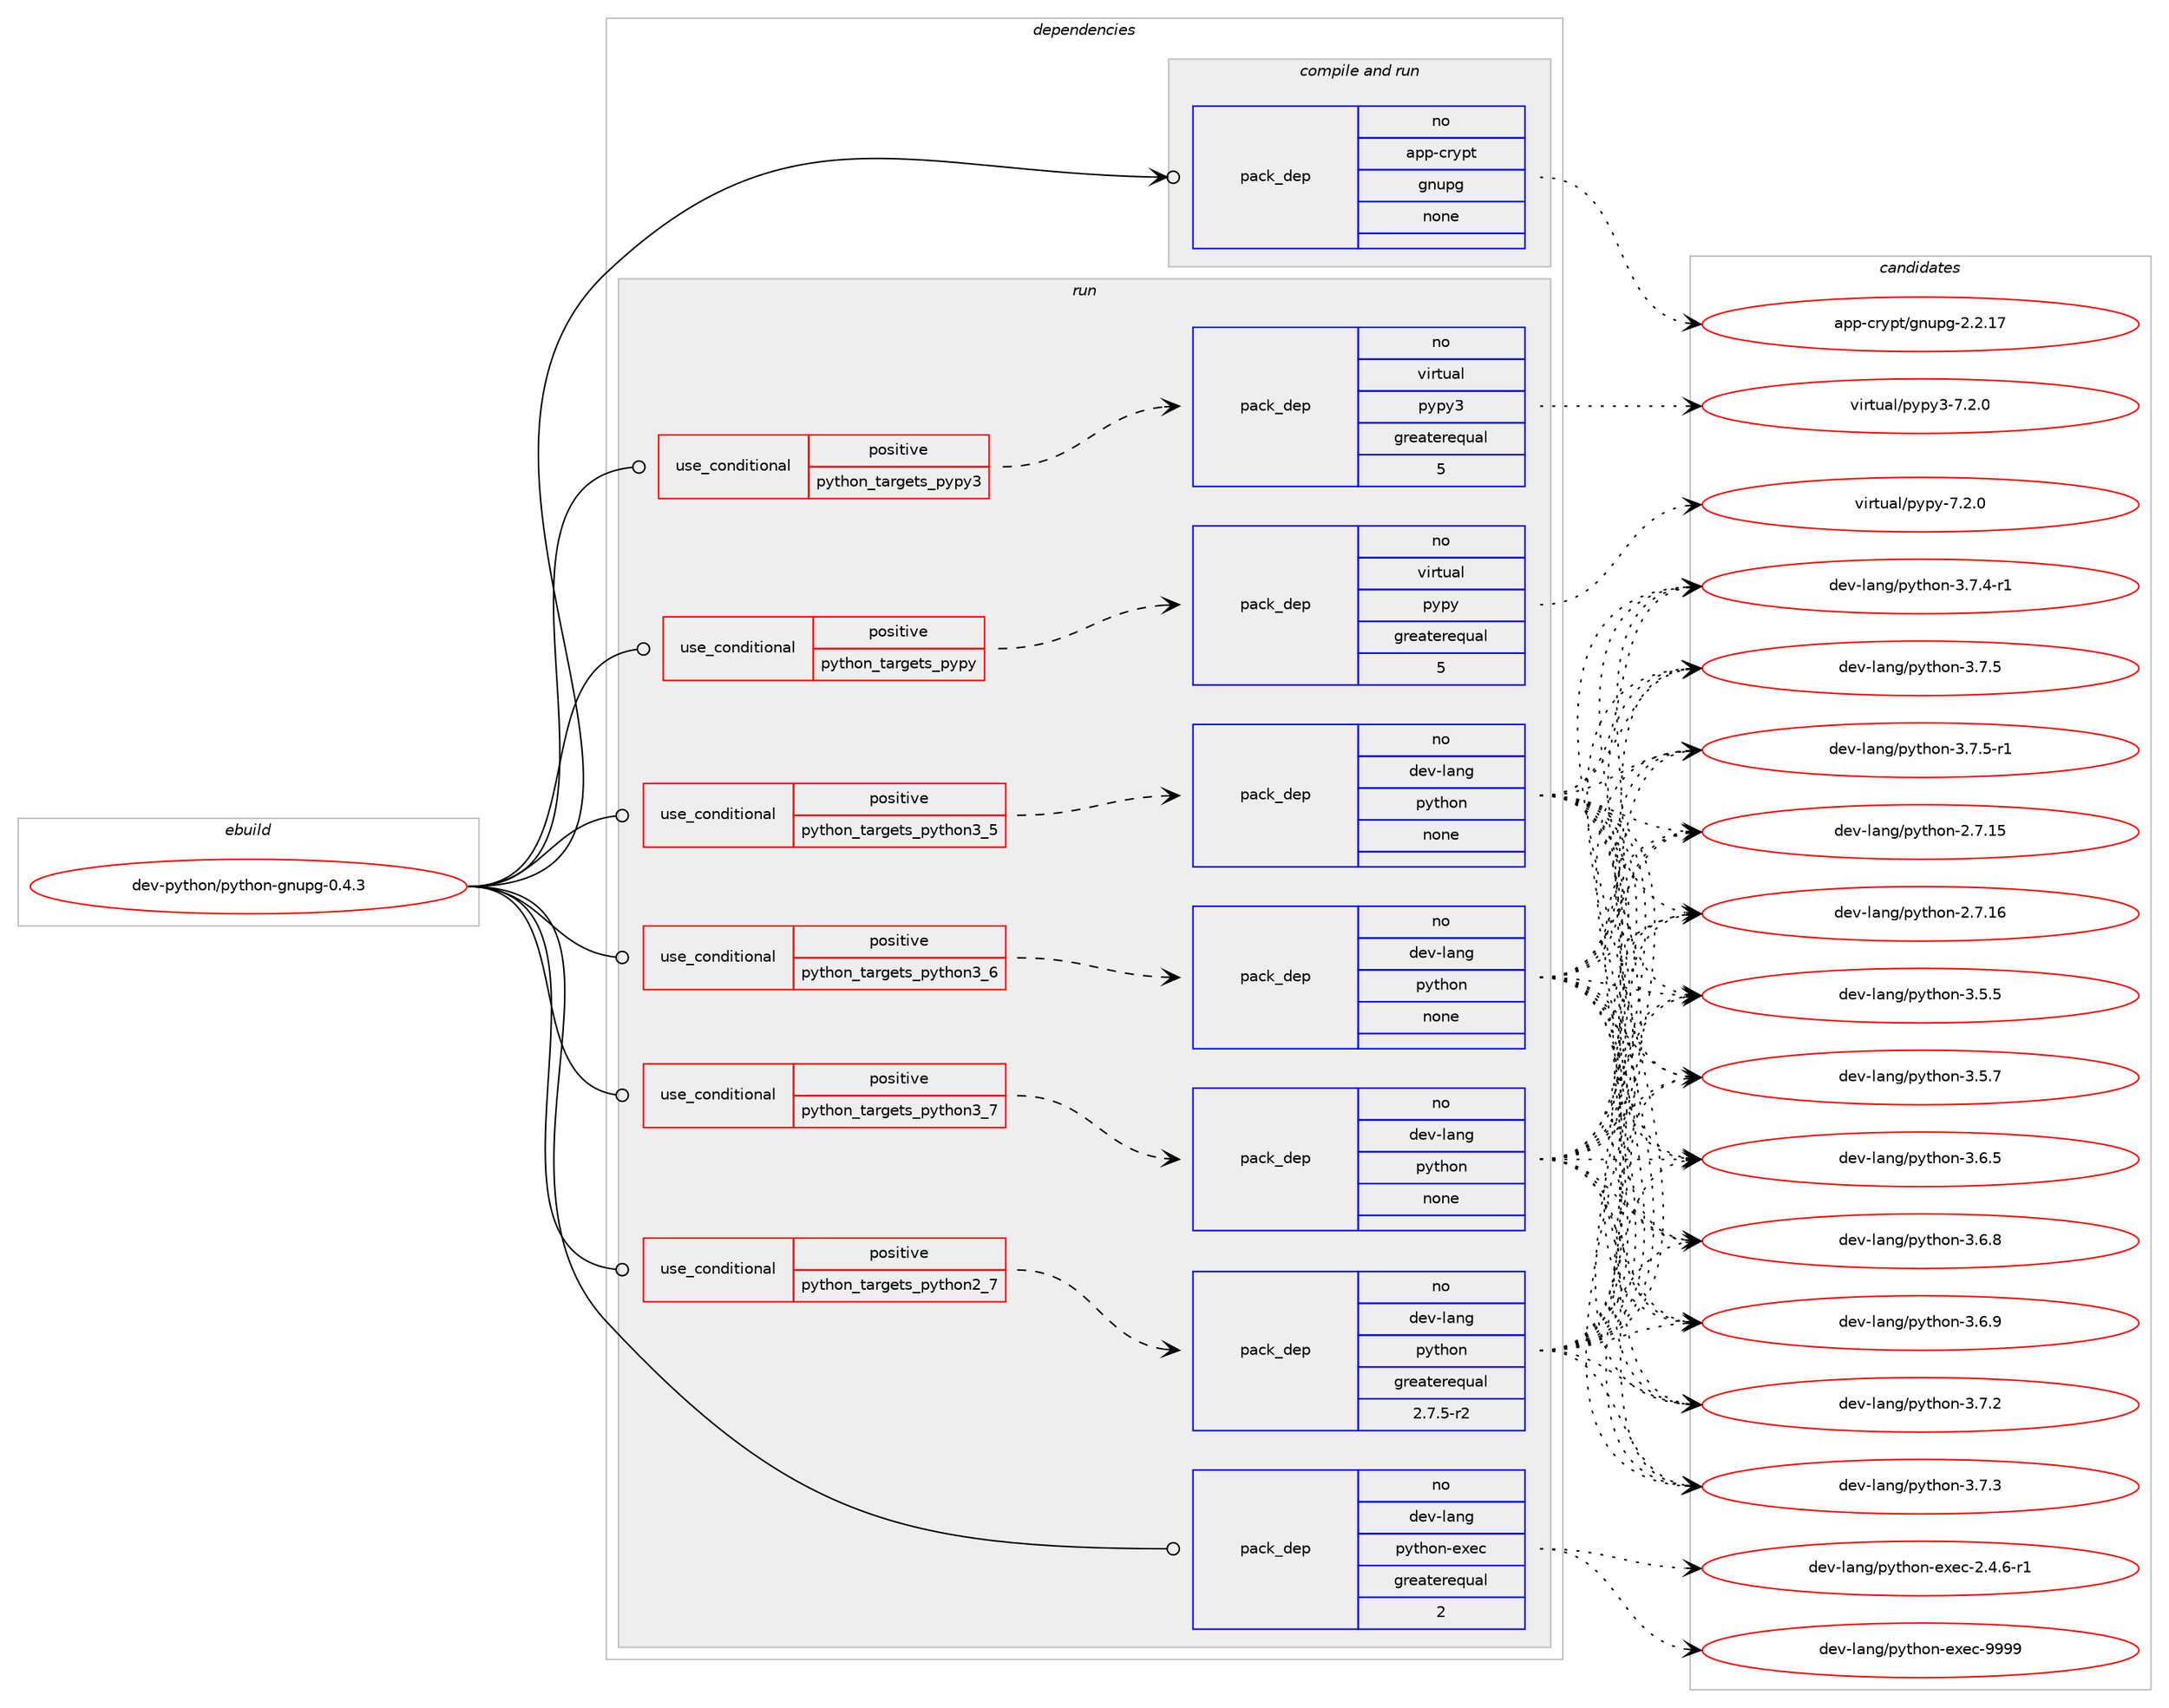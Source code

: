 digraph prolog {

# *************
# Graph options
# *************

newrank=true;
concentrate=true;
compound=true;
graph [rankdir=LR,fontname=Helvetica,fontsize=10,ranksep=1.5];#, ranksep=2.5, nodesep=0.2];
edge  [arrowhead=vee];
node  [fontname=Helvetica,fontsize=10];

# **********
# The ebuild
# **********

subgraph cluster_leftcol {
color=gray;
rank=same;
label=<<i>ebuild</i>>;
id [label="dev-python/python-gnupg-0.4.3", color=red, width=4, href="../dev-python/python-gnupg-0.4.3.svg"];
}

# ****************
# The dependencies
# ****************

subgraph cluster_midcol {
color=gray;
label=<<i>dependencies</i>>;
subgraph cluster_compile {
fillcolor="#eeeeee";
style=filled;
label=<<i>compile</i>>;
}
subgraph cluster_compileandrun {
fillcolor="#eeeeee";
style=filled;
label=<<i>compile and run</i>>;
subgraph pack471702 {
dependency631131 [label=<<TABLE BORDER="0" CELLBORDER="1" CELLSPACING="0" CELLPADDING="4" WIDTH="220"><TR><TD ROWSPAN="6" CELLPADDING="30">pack_dep</TD></TR><TR><TD WIDTH="110">no</TD></TR><TR><TD>app-crypt</TD></TR><TR><TD>gnupg</TD></TR><TR><TD>none</TD></TR><TR><TD></TD></TR></TABLE>>, shape=none, color=blue];
}
id:e -> dependency631131:w [weight=20,style="solid",arrowhead="odotvee"];
}
subgraph cluster_run {
fillcolor="#eeeeee";
style=filled;
label=<<i>run</i>>;
subgraph cond147558 {
dependency631132 [label=<<TABLE BORDER="0" CELLBORDER="1" CELLSPACING="0" CELLPADDING="4"><TR><TD ROWSPAN="3" CELLPADDING="10">use_conditional</TD></TR><TR><TD>positive</TD></TR><TR><TD>python_targets_pypy</TD></TR></TABLE>>, shape=none, color=red];
subgraph pack471703 {
dependency631133 [label=<<TABLE BORDER="0" CELLBORDER="1" CELLSPACING="0" CELLPADDING="4" WIDTH="220"><TR><TD ROWSPAN="6" CELLPADDING="30">pack_dep</TD></TR><TR><TD WIDTH="110">no</TD></TR><TR><TD>virtual</TD></TR><TR><TD>pypy</TD></TR><TR><TD>greaterequal</TD></TR><TR><TD>5</TD></TR></TABLE>>, shape=none, color=blue];
}
dependency631132:e -> dependency631133:w [weight=20,style="dashed",arrowhead="vee"];
}
id:e -> dependency631132:w [weight=20,style="solid",arrowhead="odot"];
subgraph cond147559 {
dependency631134 [label=<<TABLE BORDER="0" CELLBORDER="1" CELLSPACING="0" CELLPADDING="4"><TR><TD ROWSPAN="3" CELLPADDING="10">use_conditional</TD></TR><TR><TD>positive</TD></TR><TR><TD>python_targets_pypy3</TD></TR></TABLE>>, shape=none, color=red];
subgraph pack471704 {
dependency631135 [label=<<TABLE BORDER="0" CELLBORDER="1" CELLSPACING="0" CELLPADDING="4" WIDTH="220"><TR><TD ROWSPAN="6" CELLPADDING="30">pack_dep</TD></TR><TR><TD WIDTH="110">no</TD></TR><TR><TD>virtual</TD></TR><TR><TD>pypy3</TD></TR><TR><TD>greaterequal</TD></TR><TR><TD>5</TD></TR></TABLE>>, shape=none, color=blue];
}
dependency631134:e -> dependency631135:w [weight=20,style="dashed",arrowhead="vee"];
}
id:e -> dependency631134:w [weight=20,style="solid",arrowhead="odot"];
subgraph cond147560 {
dependency631136 [label=<<TABLE BORDER="0" CELLBORDER="1" CELLSPACING="0" CELLPADDING="4"><TR><TD ROWSPAN="3" CELLPADDING="10">use_conditional</TD></TR><TR><TD>positive</TD></TR><TR><TD>python_targets_python2_7</TD></TR></TABLE>>, shape=none, color=red];
subgraph pack471705 {
dependency631137 [label=<<TABLE BORDER="0" CELLBORDER="1" CELLSPACING="0" CELLPADDING="4" WIDTH="220"><TR><TD ROWSPAN="6" CELLPADDING="30">pack_dep</TD></TR><TR><TD WIDTH="110">no</TD></TR><TR><TD>dev-lang</TD></TR><TR><TD>python</TD></TR><TR><TD>greaterequal</TD></TR><TR><TD>2.7.5-r2</TD></TR></TABLE>>, shape=none, color=blue];
}
dependency631136:e -> dependency631137:w [weight=20,style="dashed",arrowhead="vee"];
}
id:e -> dependency631136:w [weight=20,style="solid",arrowhead="odot"];
subgraph cond147561 {
dependency631138 [label=<<TABLE BORDER="0" CELLBORDER="1" CELLSPACING="0" CELLPADDING="4"><TR><TD ROWSPAN="3" CELLPADDING="10">use_conditional</TD></TR><TR><TD>positive</TD></TR><TR><TD>python_targets_python3_5</TD></TR></TABLE>>, shape=none, color=red];
subgraph pack471706 {
dependency631139 [label=<<TABLE BORDER="0" CELLBORDER="1" CELLSPACING="0" CELLPADDING="4" WIDTH="220"><TR><TD ROWSPAN="6" CELLPADDING="30">pack_dep</TD></TR><TR><TD WIDTH="110">no</TD></TR><TR><TD>dev-lang</TD></TR><TR><TD>python</TD></TR><TR><TD>none</TD></TR><TR><TD></TD></TR></TABLE>>, shape=none, color=blue];
}
dependency631138:e -> dependency631139:w [weight=20,style="dashed",arrowhead="vee"];
}
id:e -> dependency631138:w [weight=20,style="solid",arrowhead="odot"];
subgraph cond147562 {
dependency631140 [label=<<TABLE BORDER="0" CELLBORDER="1" CELLSPACING="0" CELLPADDING="4"><TR><TD ROWSPAN="3" CELLPADDING="10">use_conditional</TD></TR><TR><TD>positive</TD></TR><TR><TD>python_targets_python3_6</TD></TR></TABLE>>, shape=none, color=red];
subgraph pack471707 {
dependency631141 [label=<<TABLE BORDER="0" CELLBORDER="1" CELLSPACING="0" CELLPADDING="4" WIDTH="220"><TR><TD ROWSPAN="6" CELLPADDING="30">pack_dep</TD></TR><TR><TD WIDTH="110">no</TD></TR><TR><TD>dev-lang</TD></TR><TR><TD>python</TD></TR><TR><TD>none</TD></TR><TR><TD></TD></TR></TABLE>>, shape=none, color=blue];
}
dependency631140:e -> dependency631141:w [weight=20,style="dashed",arrowhead="vee"];
}
id:e -> dependency631140:w [weight=20,style="solid",arrowhead="odot"];
subgraph cond147563 {
dependency631142 [label=<<TABLE BORDER="0" CELLBORDER="1" CELLSPACING="0" CELLPADDING="4"><TR><TD ROWSPAN="3" CELLPADDING="10">use_conditional</TD></TR><TR><TD>positive</TD></TR><TR><TD>python_targets_python3_7</TD></TR></TABLE>>, shape=none, color=red];
subgraph pack471708 {
dependency631143 [label=<<TABLE BORDER="0" CELLBORDER="1" CELLSPACING="0" CELLPADDING="4" WIDTH="220"><TR><TD ROWSPAN="6" CELLPADDING="30">pack_dep</TD></TR><TR><TD WIDTH="110">no</TD></TR><TR><TD>dev-lang</TD></TR><TR><TD>python</TD></TR><TR><TD>none</TD></TR><TR><TD></TD></TR></TABLE>>, shape=none, color=blue];
}
dependency631142:e -> dependency631143:w [weight=20,style="dashed",arrowhead="vee"];
}
id:e -> dependency631142:w [weight=20,style="solid",arrowhead="odot"];
subgraph pack471709 {
dependency631144 [label=<<TABLE BORDER="0" CELLBORDER="1" CELLSPACING="0" CELLPADDING="4" WIDTH="220"><TR><TD ROWSPAN="6" CELLPADDING="30">pack_dep</TD></TR><TR><TD WIDTH="110">no</TD></TR><TR><TD>dev-lang</TD></TR><TR><TD>python-exec</TD></TR><TR><TD>greaterequal</TD></TR><TR><TD>2</TD></TR></TABLE>>, shape=none, color=blue];
}
id:e -> dependency631144:w [weight=20,style="solid",arrowhead="odot"];
}
}

# **************
# The candidates
# **************

subgraph cluster_choices {
rank=same;
color=gray;
label=<<i>candidates</i>>;

subgraph choice471702 {
color=black;
nodesep=1;
choice9711211245991141211121164710311011711210345504650464955 [label="app-crypt/gnupg-2.2.17", color=red, width=4,href="../app-crypt/gnupg-2.2.17.svg"];
dependency631131:e -> choice9711211245991141211121164710311011711210345504650464955:w [style=dotted,weight="100"];
}
subgraph choice471703 {
color=black;
nodesep=1;
choice1181051141161179710847112121112121455546504648 [label="virtual/pypy-7.2.0", color=red, width=4,href="../virtual/pypy-7.2.0.svg"];
dependency631133:e -> choice1181051141161179710847112121112121455546504648:w [style=dotted,weight="100"];
}
subgraph choice471704 {
color=black;
nodesep=1;
choice118105114116117971084711212111212151455546504648 [label="virtual/pypy3-7.2.0", color=red, width=4,href="../virtual/pypy3-7.2.0.svg"];
dependency631135:e -> choice118105114116117971084711212111212151455546504648:w [style=dotted,weight="100"];
}
subgraph choice471705 {
color=black;
nodesep=1;
choice10010111845108971101034711212111610411111045504655464953 [label="dev-lang/python-2.7.15", color=red, width=4,href="../dev-lang/python-2.7.15.svg"];
choice10010111845108971101034711212111610411111045504655464954 [label="dev-lang/python-2.7.16", color=red, width=4,href="../dev-lang/python-2.7.16.svg"];
choice100101118451089711010347112121116104111110455146534653 [label="dev-lang/python-3.5.5", color=red, width=4,href="../dev-lang/python-3.5.5.svg"];
choice100101118451089711010347112121116104111110455146534655 [label="dev-lang/python-3.5.7", color=red, width=4,href="../dev-lang/python-3.5.7.svg"];
choice100101118451089711010347112121116104111110455146544653 [label="dev-lang/python-3.6.5", color=red, width=4,href="../dev-lang/python-3.6.5.svg"];
choice100101118451089711010347112121116104111110455146544656 [label="dev-lang/python-3.6.8", color=red, width=4,href="../dev-lang/python-3.6.8.svg"];
choice100101118451089711010347112121116104111110455146544657 [label="dev-lang/python-3.6.9", color=red, width=4,href="../dev-lang/python-3.6.9.svg"];
choice100101118451089711010347112121116104111110455146554650 [label="dev-lang/python-3.7.2", color=red, width=4,href="../dev-lang/python-3.7.2.svg"];
choice100101118451089711010347112121116104111110455146554651 [label="dev-lang/python-3.7.3", color=red, width=4,href="../dev-lang/python-3.7.3.svg"];
choice1001011184510897110103471121211161041111104551465546524511449 [label="dev-lang/python-3.7.4-r1", color=red, width=4,href="../dev-lang/python-3.7.4-r1.svg"];
choice100101118451089711010347112121116104111110455146554653 [label="dev-lang/python-3.7.5", color=red, width=4,href="../dev-lang/python-3.7.5.svg"];
choice1001011184510897110103471121211161041111104551465546534511449 [label="dev-lang/python-3.7.5-r1", color=red, width=4,href="../dev-lang/python-3.7.5-r1.svg"];
dependency631137:e -> choice10010111845108971101034711212111610411111045504655464953:w [style=dotted,weight="100"];
dependency631137:e -> choice10010111845108971101034711212111610411111045504655464954:w [style=dotted,weight="100"];
dependency631137:e -> choice100101118451089711010347112121116104111110455146534653:w [style=dotted,weight="100"];
dependency631137:e -> choice100101118451089711010347112121116104111110455146534655:w [style=dotted,weight="100"];
dependency631137:e -> choice100101118451089711010347112121116104111110455146544653:w [style=dotted,weight="100"];
dependency631137:e -> choice100101118451089711010347112121116104111110455146544656:w [style=dotted,weight="100"];
dependency631137:e -> choice100101118451089711010347112121116104111110455146544657:w [style=dotted,weight="100"];
dependency631137:e -> choice100101118451089711010347112121116104111110455146554650:w [style=dotted,weight="100"];
dependency631137:e -> choice100101118451089711010347112121116104111110455146554651:w [style=dotted,weight="100"];
dependency631137:e -> choice1001011184510897110103471121211161041111104551465546524511449:w [style=dotted,weight="100"];
dependency631137:e -> choice100101118451089711010347112121116104111110455146554653:w [style=dotted,weight="100"];
dependency631137:e -> choice1001011184510897110103471121211161041111104551465546534511449:w [style=dotted,weight="100"];
}
subgraph choice471706 {
color=black;
nodesep=1;
choice10010111845108971101034711212111610411111045504655464953 [label="dev-lang/python-2.7.15", color=red, width=4,href="../dev-lang/python-2.7.15.svg"];
choice10010111845108971101034711212111610411111045504655464954 [label="dev-lang/python-2.7.16", color=red, width=4,href="../dev-lang/python-2.7.16.svg"];
choice100101118451089711010347112121116104111110455146534653 [label="dev-lang/python-3.5.5", color=red, width=4,href="../dev-lang/python-3.5.5.svg"];
choice100101118451089711010347112121116104111110455146534655 [label="dev-lang/python-3.5.7", color=red, width=4,href="../dev-lang/python-3.5.7.svg"];
choice100101118451089711010347112121116104111110455146544653 [label="dev-lang/python-3.6.5", color=red, width=4,href="../dev-lang/python-3.6.5.svg"];
choice100101118451089711010347112121116104111110455146544656 [label="dev-lang/python-3.6.8", color=red, width=4,href="../dev-lang/python-3.6.8.svg"];
choice100101118451089711010347112121116104111110455146544657 [label="dev-lang/python-3.6.9", color=red, width=4,href="../dev-lang/python-3.6.9.svg"];
choice100101118451089711010347112121116104111110455146554650 [label="dev-lang/python-3.7.2", color=red, width=4,href="../dev-lang/python-3.7.2.svg"];
choice100101118451089711010347112121116104111110455146554651 [label="dev-lang/python-3.7.3", color=red, width=4,href="../dev-lang/python-3.7.3.svg"];
choice1001011184510897110103471121211161041111104551465546524511449 [label="dev-lang/python-3.7.4-r1", color=red, width=4,href="../dev-lang/python-3.7.4-r1.svg"];
choice100101118451089711010347112121116104111110455146554653 [label="dev-lang/python-3.7.5", color=red, width=4,href="../dev-lang/python-3.7.5.svg"];
choice1001011184510897110103471121211161041111104551465546534511449 [label="dev-lang/python-3.7.5-r1", color=red, width=4,href="../dev-lang/python-3.7.5-r1.svg"];
dependency631139:e -> choice10010111845108971101034711212111610411111045504655464953:w [style=dotted,weight="100"];
dependency631139:e -> choice10010111845108971101034711212111610411111045504655464954:w [style=dotted,weight="100"];
dependency631139:e -> choice100101118451089711010347112121116104111110455146534653:w [style=dotted,weight="100"];
dependency631139:e -> choice100101118451089711010347112121116104111110455146534655:w [style=dotted,weight="100"];
dependency631139:e -> choice100101118451089711010347112121116104111110455146544653:w [style=dotted,weight="100"];
dependency631139:e -> choice100101118451089711010347112121116104111110455146544656:w [style=dotted,weight="100"];
dependency631139:e -> choice100101118451089711010347112121116104111110455146544657:w [style=dotted,weight="100"];
dependency631139:e -> choice100101118451089711010347112121116104111110455146554650:w [style=dotted,weight="100"];
dependency631139:e -> choice100101118451089711010347112121116104111110455146554651:w [style=dotted,weight="100"];
dependency631139:e -> choice1001011184510897110103471121211161041111104551465546524511449:w [style=dotted,weight="100"];
dependency631139:e -> choice100101118451089711010347112121116104111110455146554653:w [style=dotted,weight="100"];
dependency631139:e -> choice1001011184510897110103471121211161041111104551465546534511449:w [style=dotted,weight="100"];
}
subgraph choice471707 {
color=black;
nodesep=1;
choice10010111845108971101034711212111610411111045504655464953 [label="dev-lang/python-2.7.15", color=red, width=4,href="../dev-lang/python-2.7.15.svg"];
choice10010111845108971101034711212111610411111045504655464954 [label="dev-lang/python-2.7.16", color=red, width=4,href="../dev-lang/python-2.7.16.svg"];
choice100101118451089711010347112121116104111110455146534653 [label="dev-lang/python-3.5.5", color=red, width=4,href="../dev-lang/python-3.5.5.svg"];
choice100101118451089711010347112121116104111110455146534655 [label="dev-lang/python-3.5.7", color=red, width=4,href="../dev-lang/python-3.5.7.svg"];
choice100101118451089711010347112121116104111110455146544653 [label="dev-lang/python-3.6.5", color=red, width=4,href="../dev-lang/python-3.6.5.svg"];
choice100101118451089711010347112121116104111110455146544656 [label="dev-lang/python-3.6.8", color=red, width=4,href="../dev-lang/python-3.6.8.svg"];
choice100101118451089711010347112121116104111110455146544657 [label="dev-lang/python-3.6.9", color=red, width=4,href="../dev-lang/python-3.6.9.svg"];
choice100101118451089711010347112121116104111110455146554650 [label="dev-lang/python-3.7.2", color=red, width=4,href="../dev-lang/python-3.7.2.svg"];
choice100101118451089711010347112121116104111110455146554651 [label="dev-lang/python-3.7.3", color=red, width=4,href="../dev-lang/python-3.7.3.svg"];
choice1001011184510897110103471121211161041111104551465546524511449 [label="dev-lang/python-3.7.4-r1", color=red, width=4,href="../dev-lang/python-3.7.4-r1.svg"];
choice100101118451089711010347112121116104111110455146554653 [label="dev-lang/python-3.7.5", color=red, width=4,href="../dev-lang/python-3.7.5.svg"];
choice1001011184510897110103471121211161041111104551465546534511449 [label="dev-lang/python-3.7.5-r1", color=red, width=4,href="../dev-lang/python-3.7.5-r1.svg"];
dependency631141:e -> choice10010111845108971101034711212111610411111045504655464953:w [style=dotted,weight="100"];
dependency631141:e -> choice10010111845108971101034711212111610411111045504655464954:w [style=dotted,weight="100"];
dependency631141:e -> choice100101118451089711010347112121116104111110455146534653:w [style=dotted,weight="100"];
dependency631141:e -> choice100101118451089711010347112121116104111110455146534655:w [style=dotted,weight="100"];
dependency631141:e -> choice100101118451089711010347112121116104111110455146544653:w [style=dotted,weight="100"];
dependency631141:e -> choice100101118451089711010347112121116104111110455146544656:w [style=dotted,weight="100"];
dependency631141:e -> choice100101118451089711010347112121116104111110455146544657:w [style=dotted,weight="100"];
dependency631141:e -> choice100101118451089711010347112121116104111110455146554650:w [style=dotted,weight="100"];
dependency631141:e -> choice100101118451089711010347112121116104111110455146554651:w [style=dotted,weight="100"];
dependency631141:e -> choice1001011184510897110103471121211161041111104551465546524511449:w [style=dotted,weight="100"];
dependency631141:e -> choice100101118451089711010347112121116104111110455146554653:w [style=dotted,weight="100"];
dependency631141:e -> choice1001011184510897110103471121211161041111104551465546534511449:w [style=dotted,weight="100"];
}
subgraph choice471708 {
color=black;
nodesep=1;
choice10010111845108971101034711212111610411111045504655464953 [label="dev-lang/python-2.7.15", color=red, width=4,href="../dev-lang/python-2.7.15.svg"];
choice10010111845108971101034711212111610411111045504655464954 [label="dev-lang/python-2.7.16", color=red, width=4,href="../dev-lang/python-2.7.16.svg"];
choice100101118451089711010347112121116104111110455146534653 [label="dev-lang/python-3.5.5", color=red, width=4,href="../dev-lang/python-3.5.5.svg"];
choice100101118451089711010347112121116104111110455146534655 [label="dev-lang/python-3.5.7", color=red, width=4,href="../dev-lang/python-3.5.7.svg"];
choice100101118451089711010347112121116104111110455146544653 [label="dev-lang/python-3.6.5", color=red, width=4,href="../dev-lang/python-3.6.5.svg"];
choice100101118451089711010347112121116104111110455146544656 [label="dev-lang/python-3.6.8", color=red, width=4,href="../dev-lang/python-3.6.8.svg"];
choice100101118451089711010347112121116104111110455146544657 [label="dev-lang/python-3.6.9", color=red, width=4,href="../dev-lang/python-3.6.9.svg"];
choice100101118451089711010347112121116104111110455146554650 [label="dev-lang/python-3.7.2", color=red, width=4,href="../dev-lang/python-3.7.2.svg"];
choice100101118451089711010347112121116104111110455146554651 [label="dev-lang/python-3.7.3", color=red, width=4,href="../dev-lang/python-3.7.3.svg"];
choice1001011184510897110103471121211161041111104551465546524511449 [label="dev-lang/python-3.7.4-r1", color=red, width=4,href="../dev-lang/python-3.7.4-r1.svg"];
choice100101118451089711010347112121116104111110455146554653 [label="dev-lang/python-3.7.5", color=red, width=4,href="../dev-lang/python-3.7.5.svg"];
choice1001011184510897110103471121211161041111104551465546534511449 [label="dev-lang/python-3.7.5-r1", color=red, width=4,href="../dev-lang/python-3.7.5-r1.svg"];
dependency631143:e -> choice10010111845108971101034711212111610411111045504655464953:w [style=dotted,weight="100"];
dependency631143:e -> choice10010111845108971101034711212111610411111045504655464954:w [style=dotted,weight="100"];
dependency631143:e -> choice100101118451089711010347112121116104111110455146534653:w [style=dotted,weight="100"];
dependency631143:e -> choice100101118451089711010347112121116104111110455146534655:w [style=dotted,weight="100"];
dependency631143:e -> choice100101118451089711010347112121116104111110455146544653:w [style=dotted,weight="100"];
dependency631143:e -> choice100101118451089711010347112121116104111110455146544656:w [style=dotted,weight="100"];
dependency631143:e -> choice100101118451089711010347112121116104111110455146544657:w [style=dotted,weight="100"];
dependency631143:e -> choice100101118451089711010347112121116104111110455146554650:w [style=dotted,weight="100"];
dependency631143:e -> choice100101118451089711010347112121116104111110455146554651:w [style=dotted,weight="100"];
dependency631143:e -> choice1001011184510897110103471121211161041111104551465546524511449:w [style=dotted,weight="100"];
dependency631143:e -> choice100101118451089711010347112121116104111110455146554653:w [style=dotted,weight="100"];
dependency631143:e -> choice1001011184510897110103471121211161041111104551465546534511449:w [style=dotted,weight="100"];
}
subgraph choice471709 {
color=black;
nodesep=1;
choice10010111845108971101034711212111610411111045101120101994550465246544511449 [label="dev-lang/python-exec-2.4.6-r1", color=red, width=4,href="../dev-lang/python-exec-2.4.6-r1.svg"];
choice10010111845108971101034711212111610411111045101120101994557575757 [label="dev-lang/python-exec-9999", color=red, width=4,href="../dev-lang/python-exec-9999.svg"];
dependency631144:e -> choice10010111845108971101034711212111610411111045101120101994550465246544511449:w [style=dotted,weight="100"];
dependency631144:e -> choice10010111845108971101034711212111610411111045101120101994557575757:w [style=dotted,weight="100"];
}
}

}
